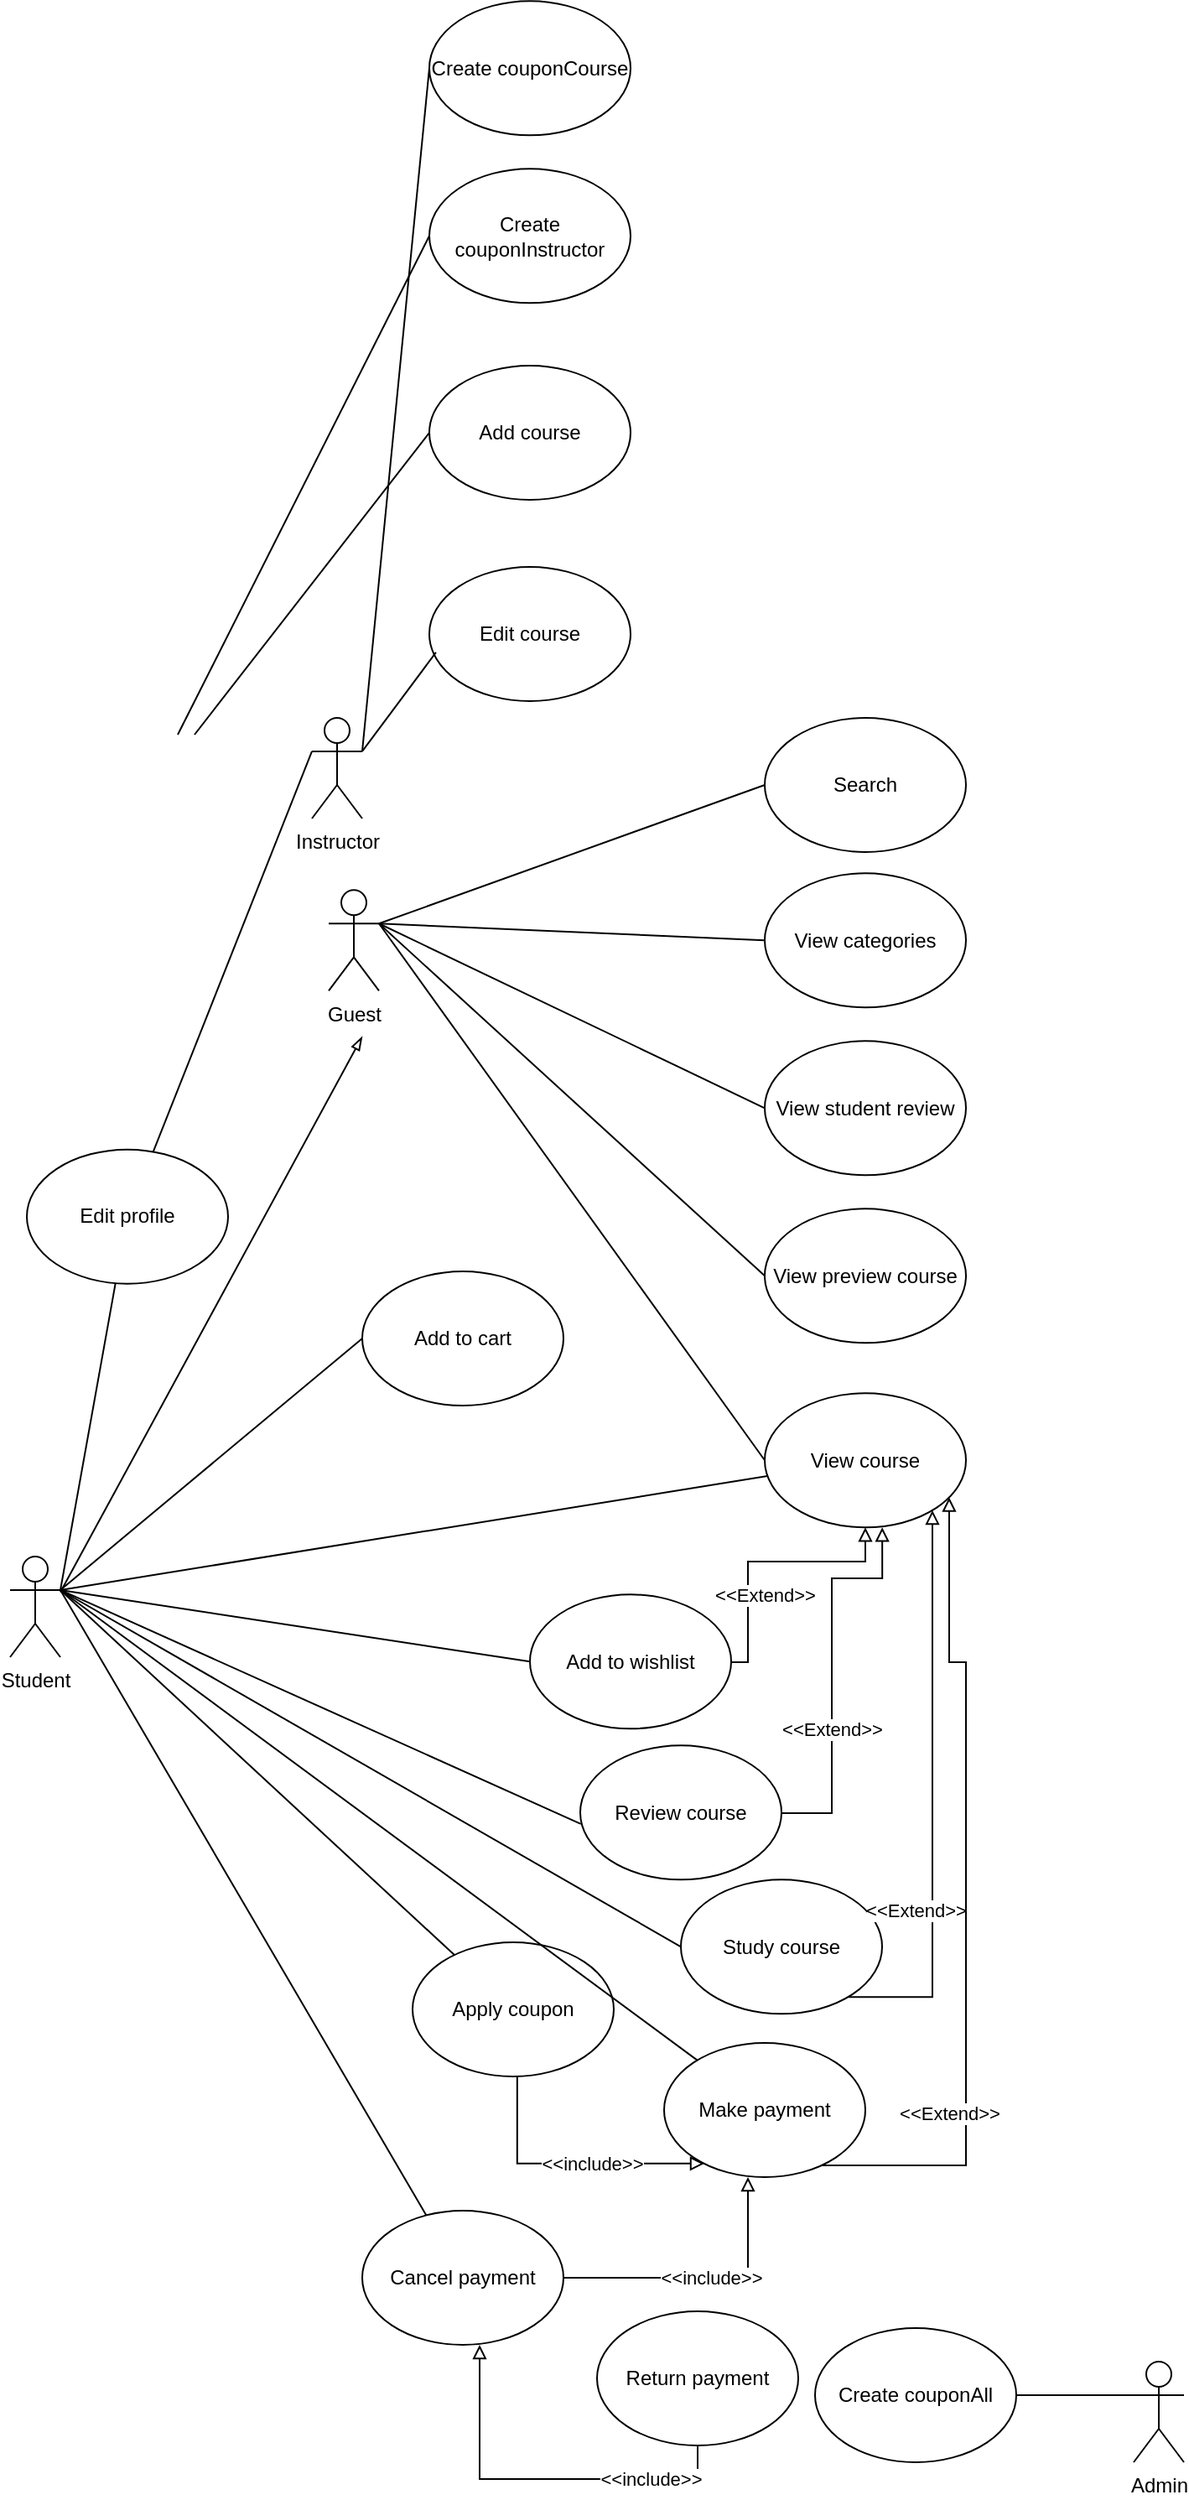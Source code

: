 <mxfile version="20.8.22" type="github">
  <diagram name="Page-1" id="NdD3XxwZcL9HfhGW4-kb">
    <mxGraphModel dx="1167" dy="1737" grid="1" gridSize="10" guides="1" tooltips="1" connect="1" arrows="1" fold="1" page="1" pageScale="1" pageWidth="850" pageHeight="1100" math="0" shadow="0">
      <root>
        <mxCell id="0" />
        <mxCell id="1" parent="0" />
        <mxCell id="CaHp7utGRdH5ZOx2nv2D-1" value="Admin&lt;br&gt;" style="shape=umlActor;verticalLabelPosition=bottom;verticalAlign=top;html=1;outlineConnect=0;" vertex="1" parent="1">
          <mxGeometry x="900" y="1000" width="30" height="60" as="geometry" />
        </mxCell>
        <mxCell id="CaHp7utGRdH5ZOx2nv2D-2" value="Guest" style="shape=umlActor;verticalLabelPosition=bottom;verticalAlign=top;html=1;outlineConnect=0;" vertex="1" parent="1">
          <mxGeometry x="420" y="122.64" width="30" height="60" as="geometry" />
        </mxCell>
        <mxCell id="CaHp7utGRdH5ZOx2nv2D-3" value="Student" style="shape=umlActor;verticalLabelPosition=bottom;verticalAlign=top;html=1;outlineConnect=0;" vertex="1" parent="1">
          <mxGeometry x="230" y="520" width="30" height="60" as="geometry" />
        </mxCell>
        <mxCell id="CaHp7utGRdH5ZOx2nv2D-4" value="Instructor" style="shape=umlActor;verticalLabelPosition=bottom;verticalAlign=top;html=1;outlineConnect=0;" vertex="1" parent="1">
          <mxGeometry x="410" y="20.0" width="30" height="60" as="geometry" />
        </mxCell>
        <mxCell id="CaHp7utGRdH5ZOx2nv2D-5" value="Search" style="ellipse;whiteSpace=wrap;html=1;" vertex="1" parent="1">
          <mxGeometry x="680" y="20" width="120" height="80" as="geometry" />
        </mxCell>
        <mxCell id="CaHp7utGRdH5ZOx2nv2D-6" value="View categories" style="ellipse;whiteSpace=wrap;html=1;" vertex="1" parent="1">
          <mxGeometry x="680" y="112.64" width="120" height="80" as="geometry" />
        </mxCell>
        <mxCell id="CaHp7utGRdH5ZOx2nv2D-8" value="View student review" style="ellipse;whiteSpace=wrap;html=1;" vertex="1" parent="1">
          <mxGeometry x="680" y="212.64" width="120" height="80" as="geometry" />
        </mxCell>
        <mxCell id="CaHp7utGRdH5ZOx2nv2D-9" value="View preview course" style="ellipse;whiteSpace=wrap;html=1;" vertex="1" parent="1">
          <mxGeometry x="680" y="312.64" width="120" height="80" as="geometry" />
        </mxCell>
        <mxCell id="CaHp7utGRdH5ZOx2nv2D-46" style="edgeStyle=orthogonalEdgeStyle;rounded=0;orthogonalLoop=1;jettySize=auto;html=1;exitX=0.5;exitY=1;exitDx=0;exitDy=0;endArrow=none;endFill=0;startArrow=block;startFill=0;" edge="1" parent="1" source="CaHp7utGRdH5ZOx2nv2D-10" target="CaHp7utGRdH5ZOx2nv2D-13">
          <mxGeometry relative="1" as="geometry">
            <mxPoint x="820" y="602.64" as="targetPoint" />
            <Array as="points">
              <mxPoint x="740" y="523" />
              <mxPoint x="670" y="523" />
              <mxPoint x="670" y="583" />
            </Array>
          </mxGeometry>
        </mxCell>
        <mxCell id="CaHp7utGRdH5ZOx2nv2D-47" value="&amp;lt;&amp;lt;Extend&amp;gt;&amp;gt;" style="edgeLabel;html=1;align=center;verticalAlign=middle;resizable=0;points=[];" vertex="1" connectable="0" parent="CaHp7utGRdH5ZOx2nv2D-46">
          <mxGeometry x="0.209" y="5" relative="1" as="geometry">
            <mxPoint x="5" y="13" as="offset" />
          </mxGeometry>
        </mxCell>
        <mxCell id="CaHp7utGRdH5ZOx2nv2D-10" value="View course" style="ellipse;whiteSpace=wrap;html=1;" vertex="1" parent="1">
          <mxGeometry x="680" y="422.64" width="120" height="80" as="geometry" />
        </mxCell>
        <mxCell id="CaHp7utGRdH5ZOx2nv2D-11" value="Add to cart" style="ellipse;whiteSpace=wrap;html=1;" vertex="1" parent="1">
          <mxGeometry x="440" y="350" width="120" height="80" as="geometry" />
        </mxCell>
        <mxCell id="CaHp7utGRdH5ZOx2nv2D-13" value="Add to wishlist" style="ellipse;whiteSpace=wrap;html=1;" vertex="1" parent="1">
          <mxGeometry x="540" y="542.64" width="120" height="80" as="geometry" />
        </mxCell>
        <mxCell id="CaHp7utGRdH5ZOx2nv2D-14" value="Review course" style="ellipse;whiteSpace=wrap;html=1;" vertex="1" parent="1">
          <mxGeometry x="570" y="632.64" width="120" height="80" as="geometry" />
        </mxCell>
        <mxCell id="CaHp7utGRdH5ZOx2nv2D-15" value="Study course" style="ellipse;whiteSpace=wrap;html=1;" vertex="1" parent="1">
          <mxGeometry x="630" y="712.64" width="120" height="80" as="geometry" />
        </mxCell>
        <mxCell id="CaHp7utGRdH5ZOx2nv2D-56" style="edgeStyle=orthogonalEdgeStyle;rounded=0;orthogonalLoop=1;jettySize=auto;html=1;startArrow=block;startFill=0;endArrow=none;endFill=0;exitX=0.2;exitY=0.899;exitDx=0;exitDy=0;exitPerimeter=0;" edge="1" parent="1" source="CaHp7utGRdH5ZOx2nv2D-16">
          <mxGeometry relative="1" as="geometry">
            <mxPoint x="619.984" y="869.424" as="sourcePoint" />
            <mxPoint x="532.41" y="818.852" as="targetPoint" />
            <Array as="points">
              <mxPoint x="532" y="882" />
            </Array>
          </mxGeometry>
        </mxCell>
        <mxCell id="CaHp7utGRdH5ZOx2nv2D-59" value="&amp;lt;&amp;lt;include&amp;gt;&amp;gt;" style="edgeLabel;html=1;align=center;verticalAlign=middle;resizable=0;points=[];" vertex="1" connectable="0" parent="CaHp7utGRdH5ZOx2nv2D-56">
          <mxGeometry x="0.722" y="1" relative="1" as="geometry">
            <mxPoint x="45" y="39" as="offset" />
          </mxGeometry>
        </mxCell>
        <mxCell id="CaHp7utGRdH5ZOx2nv2D-57" style="edgeStyle=orthogonalEdgeStyle;rounded=0;orthogonalLoop=1;jettySize=auto;html=1;entryX=1;entryY=0.5;entryDx=0;entryDy=0;startArrow=block;startFill=0;endArrow=none;endFill=0;" edge="1" parent="1" target="CaHp7utGRdH5ZOx2nv2D-18">
          <mxGeometry relative="1" as="geometry">
            <mxPoint x="670" y="890" as="sourcePoint" />
            <Array as="points">
              <mxPoint x="670" y="950" />
            </Array>
          </mxGeometry>
        </mxCell>
        <mxCell id="CaHp7utGRdH5ZOx2nv2D-58" value="&amp;lt;&amp;lt;include&amp;gt;&amp;gt;" style="edgeLabel;html=1;align=center;verticalAlign=middle;resizable=0;points=[];" vertex="1" connectable="0" parent="CaHp7utGRdH5ZOx2nv2D-57">
          <mxGeometry x="0.316" relative="1" as="geometry">
            <mxPoint x="30" as="offset" />
          </mxGeometry>
        </mxCell>
        <mxCell id="CaHp7utGRdH5ZOx2nv2D-16" value="Make payment" style="ellipse;whiteSpace=wrap;html=1;" vertex="1" parent="1">
          <mxGeometry x="620" y="810" width="120" height="80" as="geometry" />
        </mxCell>
        <mxCell id="CaHp7utGRdH5ZOx2nv2D-17" value="Apply coupon" style="ellipse;whiteSpace=wrap;html=1;" vertex="1" parent="1">
          <mxGeometry x="470" y="750" width="120" height="80" as="geometry" />
        </mxCell>
        <mxCell id="CaHp7utGRdH5ZOx2nv2D-18" value="Cancel payment" style="ellipse;whiteSpace=wrap;html=1;" vertex="1" parent="1">
          <mxGeometry x="440" y="910" width="120" height="80" as="geometry" />
        </mxCell>
        <mxCell id="CaHp7utGRdH5ZOx2nv2D-19" value="Return payment" style="ellipse;whiteSpace=wrap;html=1;" vertex="1" parent="1">
          <mxGeometry x="580" y="970" width="120" height="80" as="geometry" />
        </mxCell>
        <mxCell id="CaHp7utGRdH5ZOx2nv2D-20" value="Create couponAll" style="ellipse;whiteSpace=wrap;html=1;" vertex="1" parent="1">
          <mxGeometry x="710" y="980" width="120" height="80" as="geometry" />
        </mxCell>
        <mxCell id="CaHp7utGRdH5ZOx2nv2D-21" value="Create couponCourse" style="ellipse;whiteSpace=wrap;html=1;" vertex="1" parent="1">
          <mxGeometry x="480" y="-407.36" width="120" height="80" as="geometry" />
        </mxCell>
        <mxCell id="CaHp7utGRdH5ZOx2nv2D-22" value="Create couponInstructor" style="ellipse;whiteSpace=wrap;html=1;" vertex="1" parent="1">
          <mxGeometry x="480" y="-307.36" width="120" height="80" as="geometry" />
        </mxCell>
        <mxCell id="CaHp7utGRdH5ZOx2nv2D-23" value="Add course" style="ellipse;whiteSpace=wrap;html=1;" vertex="1" parent="1">
          <mxGeometry x="480" y="-190" width="120" height="80" as="geometry" />
        </mxCell>
        <mxCell id="CaHp7utGRdH5ZOx2nv2D-24" value="Edit profile" style="ellipse;whiteSpace=wrap;html=1;" vertex="1" parent="1">
          <mxGeometry x="240" y="277.36" width="120" height="80" as="geometry" />
        </mxCell>
        <mxCell id="CaHp7utGRdH5ZOx2nv2D-25" value="Edit course" style="ellipse;whiteSpace=wrap;html=1;" vertex="1" parent="1">
          <mxGeometry x="480" y="-70" width="120" height="80" as="geometry" />
        </mxCell>
        <mxCell id="CaHp7utGRdH5ZOx2nv2D-30" value="" style="endArrow=none;html=1;rounded=0;" edge="1" parent="1">
          <mxGeometry width="50" height="50" relative="1" as="geometry">
            <mxPoint x="450" y="142.64" as="sourcePoint" />
            <mxPoint x="680" y="60" as="targetPoint" />
          </mxGeometry>
        </mxCell>
        <mxCell id="CaHp7utGRdH5ZOx2nv2D-31" value="" style="endArrow=none;html=1;rounded=0;entryX=0;entryY=0.5;entryDx=0;entryDy=0;" edge="1" parent="1" target="CaHp7utGRdH5ZOx2nv2D-6">
          <mxGeometry width="50" height="50" relative="1" as="geometry">
            <mxPoint x="450" y="142.64" as="sourcePoint" />
            <mxPoint x="660" y="92.64" as="targetPoint" />
          </mxGeometry>
        </mxCell>
        <mxCell id="CaHp7utGRdH5ZOx2nv2D-33" value="" style="endArrow=none;html=1;rounded=0;exitX=1;exitY=0.333;exitDx=0;exitDy=0;exitPerimeter=0;entryX=0;entryY=0.5;entryDx=0;entryDy=0;" edge="1" parent="1" source="CaHp7utGRdH5ZOx2nv2D-2" target="CaHp7utGRdH5ZOx2nv2D-8">
          <mxGeometry width="50" height="50" relative="1" as="geometry">
            <mxPoint x="610" y="142.64" as="sourcePoint" />
            <mxPoint x="660" y="92.64" as="targetPoint" />
          </mxGeometry>
        </mxCell>
        <mxCell id="CaHp7utGRdH5ZOx2nv2D-34" value="" style="endArrow=none;html=1;rounded=0;exitX=0;exitY=0.333;exitDx=0;exitDy=0;exitPerimeter=0;entryX=1;entryY=0.5;entryDx=0;entryDy=0;" edge="1" parent="1" source="CaHp7utGRdH5ZOx2nv2D-1" target="CaHp7utGRdH5ZOx2nv2D-20">
          <mxGeometry width="50" height="50" relative="1" as="geometry">
            <mxPoint x="655" y="822.64" as="sourcePoint" />
            <mxPoint x="705" y="772.64" as="targetPoint" />
          </mxGeometry>
        </mxCell>
        <mxCell id="CaHp7utGRdH5ZOx2nv2D-35" value="" style="endArrow=none;html=1;rounded=0;entryX=0;entryY=0.5;entryDx=0;entryDy=0;" edge="1" parent="1" target="CaHp7utGRdH5ZOx2nv2D-9">
          <mxGeometry width="50" height="50" relative="1" as="geometry">
            <mxPoint x="450" y="142.64" as="sourcePoint" />
            <mxPoint x="810" y="262.64" as="targetPoint" />
          </mxGeometry>
        </mxCell>
        <mxCell id="CaHp7utGRdH5ZOx2nv2D-37" value="" style="endArrow=none;html=1;rounded=0;entryX=0;entryY=0.5;entryDx=0;entryDy=0;" edge="1" parent="1" target="CaHp7utGRdH5ZOx2nv2D-10">
          <mxGeometry width="50" height="50" relative="1" as="geometry">
            <mxPoint x="450" y="142.64" as="sourcePoint" />
            <mxPoint x="810" y="262.64" as="targetPoint" />
          </mxGeometry>
        </mxCell>
        <mxCell id="CaHp7utGRdH5ZOx2nv2D-38" value="" style="endArrow=none;html=1;rounded=0;entryX=0;entryY=0.5;entryDx=0;entryDy=0;exitX=1;exitY=0.333;exitDx=0;exitDy=0;exitPerimeter=0;" edge="1" parent="1" source="CaHp7utGRdH5ZOx2nv2D-3" target="CaHp7utGRdH5ZOx2nv2D-11">
          <mxGeometry width="50" height="50" relative="1" as="geometry">
            <mxPoint x="430" y="582.64" as="sourcePoint" />
            <mxPoint x="810" y="522.64" as="targetPoint" />
          </mxGeometry>
        </mxCell>
        <mxCell id="CaHp7utGRdH5ZOx2nv2D-41" value="" style="endArrow=none;html=1;rounded=0;exitX=1;exitY=0.333;exitDx=0;exitDy=0;exitPerimeter=0;" edge="1" parent="1" source="CaHp7utGRdH5ZOx2nv2D-3" target="CaHp7utGRdH5ZOx2nv2D-10">
          <mxGeometry width="50" height="50" relative="1" as="geometry">
            <mxPoint x="760" y="492.64" as="sourcePoint" />
            <mxPoint x="810" y="442.64" as="targetPoint" />
          </mxGeometry>
        </mxCell>
        <mxCell id="CaHp7utGRdH5ZOx2nv2D-42" value="" style="endArrow=none;html=1;rounded=0;entryX=0;entryY=0.5;entryDx=0;entryDy=0;" edge="1" parent="1" target="CaHp7utGRdH5ZOx2nv2D-13">
          <mxGeometry width="50" height="50" relative="1" as="geometry">
            <mxPoint x="260" y="540" as="sourcePoint" />
            <mxPoint x="810" y="442.64" as="targetPoint" />
          </mxGeometry>
        </mxCell>
        <mxCell id="CaHp7utGRdH5ZOx2nv2D-43" value="" style="endArrow=none;html=1;rounded=0;exitX=1;exitY=0.333;exitDx=0;exitDy=0;exitPerimeter=0;entryX=0.003;entryY=0.585;entryDx=0;entryDy=0;entryPerimeter=0;" edge="1" parent="1" source="CaHp7utGRdH5ZOx2nv2D-3" target="CaHp7utGRdH5ZOx2nv2D-14">
          <mxGeometry width="50" height="50" relative="1" as="geometry">
            <mxPoint x="760" y="752.64" as="sourcePoint" />
            <mxPoint x="810" y="702.64" as="targetPoint" />
          </mxGeometry>
        </mxCell>
        <mxCell id="CaHp7utGRdH5ZOx2nv2D-44" value="" style="endArrow=none;html=1;rounded=0;entryX=0;entryY=0.5;entryDx=0;entryDy=0;" edge="1" parent="1" target="CaHp7utGRdH5ZOx2nv2D-15">
          <mxGeometry width="50" height="50" relative="1" as="geometry">
            <mxPoint x="260" y="540" as="sourcePoint" />
            <mxPoint x="810" y="702.64" as="targetPoint" />
          </mxGeometry>
        </mxCell>
        <mxCell id="CaHp7utGRdH5ZOx2nv2D-45" value="" style="endArrow=none;html=1;rounded=0;" edge="1" parent="1" target="CaHp7utGRdH5ZOx2nv2D-16">
          <mxGeometry width="50" height="50" relative="1" as="geometry">
            <mxPoint x="260" y="540" as="sourcePoint" />
            <mxPoint x="611.32" y="874.56" as="targetPoint" />
          </mxGeometry>
        </mxCell>
        <mxCell id="CaHp7utGRdH5ZOx2nv2D-48" style="edgeStyle=orthogonalEdgeStyle;rounded=0;orthogonalLoop=1;jettySize=auto;html=1;exitX=0.584;exitY=1;exitDx=0;exitDy=0;endArrow=none;endFill=0;exitPerimeter=0;startArrow=block;startFill=0;" edge="1" parent="1" source="CaHp7utGRdH5ZOx2nv2D-10" target="CaHp7utGRdH5ZOx2nv2D-14">
          <mxGeometry relative="1" as="geometry">
            <mxPoint x="780" y="652.64" as="targetPoint" />
            <mxPoint x="750" y="512.64" as="sourcePoint" />
            <Array as="points">
              <mxPoint x="750" y="533" />
              <mxPoint x="720" y="533" />
              <mxPoint x="720" y="673" />
            </Array>
          </mxGeometry>
        </mxCell>
        <mxCell id="CaHp7utGRdH5ZOx2nv2D-49" value="&amp;lt;&amp;lt;Extend&amp;gt;&amp;gt;" style="edgeLabel;html=1;align=center;verticalAlign=middle;resizable=0;points=[];" vertex="1" connectable="0" parent="CaHp7utGRdH5ZOx2nv2D-48">
          <mxGeometry x="0.209" y="5" relative="1" as="geometry">
            <mxPoint x="-5" y="11" as="offset" />
          </mxGeometry>
        </mxCell>
        <mxCell id="CaHp7utGRdH5ZOx2nv2D-50" style="edgeStyle=orthogonalEdgeStyle;rounded=0;orthogonalLoop=1;jettySize=auto;html=1;endArrow=none;endFill=0;startArrow=block;startFill=0;" edge="1" parent="1" source="CaHp7utGRdH5ZOx2nv2D-10">
          <mxGeometry relative="1" as="geometry">
            <mxPoint x="730" y="782.64" as="targetPoint" />
            <mxPoint x="790" y="523.64" as="sourcePoint" />
            <Array as="points">
              <mxPoint x="780" y="783" />
            </Array>
          </mxGeometry>
        </mxCell>
        <mxCell id="CaHp7utGRdH5ZOx2nv2D-51" value="&amp;lt;&amp;lt;Extend&amp;gt;&amp;gt;" style="edgeLabel;html=1;align=center;verticalAlign=middle;resizable=0;points=[];" vertex="1" connectable="0" parent="CaHp7utGRdH5ZOx2nv2D-50">
          <mxGeometry x="0.209" y="5" relative="1" as="geometry">
            <mxPoint x="-15" y="33" as="offset" />
          </mxGeometry>
        </mxCell>
        <mxCell id="CaHp7utGRdH5ZOx2nv2D-52" style="edgeStyle=orthogonalEdgeStyle;rounded=0;orthogonalLoop=1;jettySize=auto;html=1;endArrow=none;endFill=0;startArrow=block;startFill=0;" edge="1" parent="1" source="CaHp7utGRdH5ZOx2nv2D-10" target="CaHp7utGRdH5ZOx2nv2D-16">
          <mxGeometry relative="1" as="geometry">
            <mxPoint x="730" y="882.64" as="targetPoint" />
            <mxPoint x="770" y="510.64" as="sourcePoint" />
            <Array as="points">
              <mxPoint x="790" y="583" />
              <mxPoint x="800" y="583" />
              <mxPoint x="800" y="883" />
            </Array>
          </mxGeometry>
        </mxCell>
        <mxCell id="CaHp7utGRdH5ZOx2nv2D-53" value="&amp;lt;&amp;lt;Extend&amp;gt;&amp;gt;" style="edgeLabel;html=1;align=center;verticalAlign=middle;resizable=0;points=[];" vertex="1" connectable="0" parent="CaHp7utGRdH5ZOx2nv2D-52">
          <mxGeometry x="0.209" y="5" relative="1" as="geometry">
            <mxPoint x="-15" y="78" as="offset" />
          </mxGeometry>
        </mxCell>
        <mxCell id="CaHp7utGRdH5ZOx2nv2D-60" value="" style="endArrow=none;html=1;rounded=0;" edge="1" parent="1" source="CaHp7utGRdH5ZOx2nv2D-17">
          <mxGeometry width="50" height="50" relative="1" as="geometry">
            <mxPoint x="370" y="940" as="sourcePoint" />
            <mxPoint x="260" y="540" as="targetPoint" />
          </mxGeometry>
        </mxCell>
        <mxCell id="CaHp7utGRdH5ZOx2nv2D-61" value="" style="endArrow=none;html=1;rounded=0;" edge="1" parent="1" source="CaHp7utGRdH5ZOx2nv2D-18">
          <mxGeometry width="50" height="50" relative="1" as="geometry">
            <mxPoint x="280" y="780" as="sourcePoint" />
            <mxPoint x="260" y="540" as="targetPoint" />
          </mxGeometry>
        </mxCell>
        <mxCell id="CaHp7utGRdH5ZOx2nv2D-65" value="" style="endArrow=none;html=1;rounded=0;exitX=0;exitY=0.333;exitDx=0;exitDy=0;exitPerimeter=0;" edge="1" parent="1" source="CaHp7utGRdH5ZOx2nv2D-4" target="CaHp7utGRdH5ZOx2nv2D-24">
          <mxGeometry width="50" height="50" relative="1" as="geometry">
            <mxPoint x="460" y="850" as="sourcePoint" />
            <mxPoint x="510" y="800" as="targetPoint" />
          </mxGeometry>
        </mxCell>
        <mxCell id="CaHp7utGRdH5ZOx2nv2D-66" value="" style="endArrow=none;html=1;rounded=0;entryX=1;entryY=0.333;entryDx=0;entryDy=0;entryPerimeter=0;" edge="1" parent="1" source="CaHp7utGRdH5ZOx2nv2D-24" target="CaHp7utGRdH5ZOx2nv2D-3">
          <mxGeometry width="50" height="50" relative="1" as="geometry">
            <mxPoint x="460" y="850" as="sourcePoint" />
            <mxPoint x="410" y="580" as="targetPoint" />
          </mxGeometry>
        </mxCell>
        <mxCell id="CaHp7utGRdH5ZOx2nv2D-71" style="edgeStyle=orthogonalEdgeStyle;rounded=0;orthogonalLoop=1;jettySize=auto;html=1;entryX=0.5;entryY=1;entryDx=0;entryDy=0;startArrow=block;startFill=0;endArrow=none;endFill=0;" edge="1" parent="1" target="CaHp7utGRdH5ZOx2nv2D-19">
          <mxGeometry relative="1" as="geometry">
            <mxPoint x="510" y="990" as="sourcePoint" />
            <mxPoint x="350" y="1040" as="targetPoint" />
            <Array as="points">
              <mxPoint x="510" y="1070" />
            </Array>
          </mxGeometry>
        </mxCell>
        <mxCell id="CaHp7utGRdH5ZOx2nv2D-72" value="&amp;lt;&amp;lt;include&amp;gt;&amp;gt;" style="edgeLabel;html=1;align=center;verticalAlign=middle;resizable=0;points=[];" vertex="1" connectable="0" parent="CaHp7utGRdH5ZOx2nv2D-71">
          <mxGeometry x="0.316" relative="1" as="geometry">
            <mxPoint x="30" as="offset" />
          </mxGeometry>
        </mxCell>
        <mxCell id="CaHp7utGRdH5ZOx2nv2D-73" value="" style="endArrow=none;html=1;rounded=0;entryX=1;entryY=0.333;entryDx=0;entryDy=0;entryPerimeter=0;exitX=0.033;exitY=0.637;exitDx=0;exitDy=0;exitPerimeter=0;" edge="1" parent="1" source="CaHp7utGRdH5ZOx2nv2D-25" target="CaHp7utGRdH5ZOx2nv2D-4">
          <mxGeometry width="50" height="50" relative="1" as="geometry">
            <mxPoint x="30" y="440" as="sourcePoint" />
            <mxPoint x="80" y="390" as="targetPoint" />
          </mxGeometry>
        </mxCell>
        <mxCell id="CaHp7utGRdH5ZOx2nv2D-74" value="" style="endArrow=none;html=1;rounded=0;exitX=0;exitY=0.5;exitDx=0;exitDy=0;" edge="1" parent="1" source="CaHp7utGRdH5ZOx2nv2D-23">
          <mxGeometry width="50" height="50" relative="1" as="geometry">
            <mxPoint x="30" y="230" as="sourcePoint" />
            <mxPoint x="340" y="30" as="targetPoint" />
          </mxGeometry>
        </mxCell>
        <mxCell id="CaHp7utGRdH5ZOx2nv2D-75" value="" style="endArrow=none;html=1;rounded=0;exitX=0;exitY=0.5;exitDx=0;exitDy=0;" edge="1" parent="1" source="CaHp7utGRdH5ZOx2nv2D-22">
          <mxGeometry width="50" height="50" relative="1" as="geometry">
            <mxPoint x="30" y="230" as="sourcePoint" />
            <mxPoint x="330" y="30" as="targetPoint" />
          </mxGeometry>
        </mxCell>
        <mxCell id="CaHp7utGRdH5ZOx2nv2D-76" value="" style="endArrow=none;html=1;rounded=0;exitX=0;exitY=0.5;exitDx=0;exitDy=0;entryX=1;entryY=0.333;entryDx=0;entryDy=0;entryPerimeter=0;" edge="1" parent="1" source="CaHp7utGRdH5ZOx2nv2D-21" target="CaHp7utGRdH5ZOx2nv2D-4">
          <mxGeometry width="50" height="50" relative="1" as="geometry">
            <mxPoint x="30" y="230" as="sourcePoint" />
            <mxPoint x="260" y="150" as="targetPoint" />
          </mxGeometry>
        </mxCell>
        <mxCell id="CaHp7utGRdH5ZOx2nv2D-77" value="" style="endArrow=blockThin;html=1;rounded=0;endFill=0;" edge="1" parent="1">
          <mxGeometry width="50" height="50" relative="1" as="geometry">
            <mxPoint x="260" y="541.28" as="sourcePoint" />
            <mxPoint x="440" y="210" as="targetPoint" />
          </mxGeometry>
        </mxCell>
      </root>
    </mxGraphModel>
  </diagram>
</mxfile>
